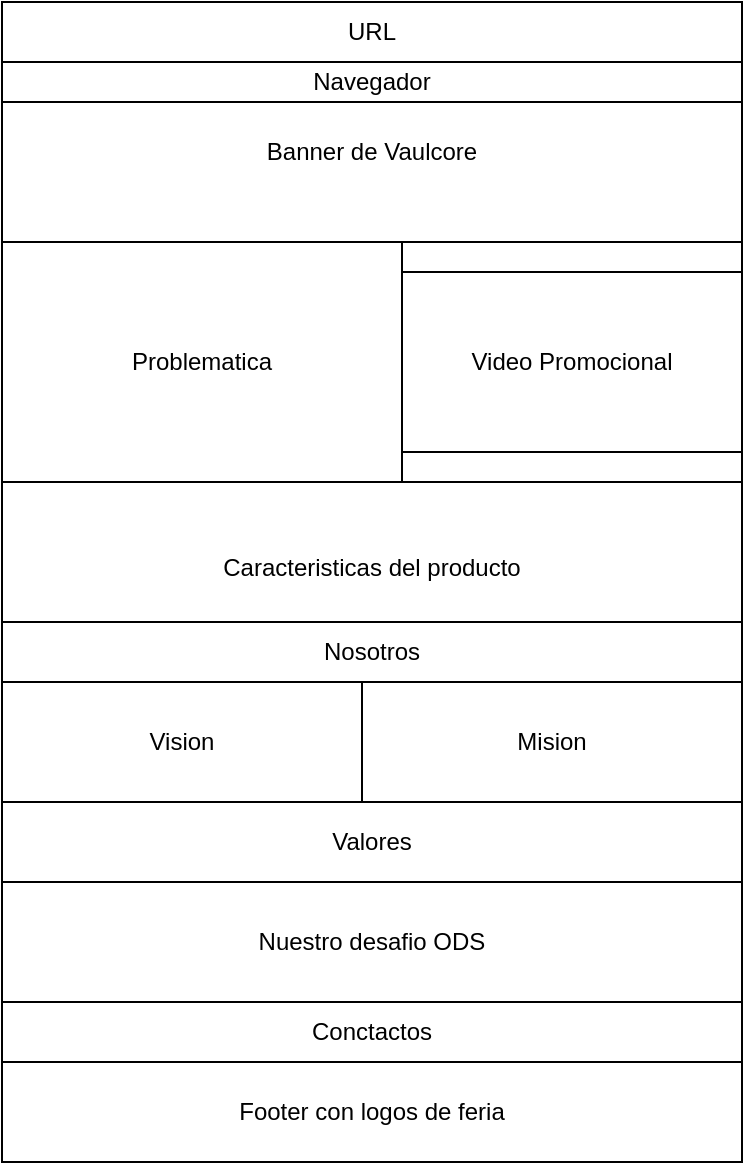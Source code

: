 <mxfile version="28.1.2">
  <diagram name="Pagina" id="MkcUhMdge6JJXitcd0B0">
    <mxGraphModel dx="1507" dy="736" grid="1" gridSize="10" guides="1" tooltips="1" connect="1" arrows="1" fold="1" page="1" pageScale="1" pageWidth="827" pageHeight="1169" math="0" shadow="0">
      <root>
        <mxCell id="0" />
        <mxCell id="1" parent="0" />
        <mxCell id="uiOqZg-fI69MZ44saVDm-1" value="" style="rounded=0;whiteSpace=wrap;html=1;" vertex="1" parent="1">
          <mxGeometry x="190" y="30" width="370" height="580" as="geometry" />
        </mxCell>
        <mxCell id="uiOqZg-fI69MZ44saVDm-2" value="URL" style="rounded=0;whiteSpace=wrap;html=1;" vertex="1" parent="1">
          <mxGeometry x="190" y="30" width="370" height="30" as="geometry" />
        </mxCell>
        <mxCell id="uiOqZg-fI69MZ44saVDm-3" value="Banner de Vaulcore" style="rounded=0;whiteSpace=wrap;html=1;" vertex="1" parent="1">
          <mxGeometry x="190" y="60" width="370" height="90" as="geometry" />
        </mxCell>
        <mxCell id="uiOqZg-fI69MZ44saVDm-4" value="&lt;div&gt;&lt;br&gt;&lt;/div&gt;&lt;div&gt;Caracteristicas del producto&lt;/div&gt;" style="rounded=0;whiteSpace=wrap;html=1;" vertex="1" parent="1">
          <mxGeometry x="190" y="270" width="370" height="70" as="geometry" />
        </mxCell>
        <mxCell id="uiOqZg-fI69MZ44saVDm-5" value="Video Promocional" style="rounded=0;whiteSpace=wrap;html=1;" vertex="1" parent="1">
          <mxGeometry x="390" y="165" width="170" height="90" as="geometry" />
        </mxCell>
        <mxCell id="uiOqZg-fI69MZ44saVDm-6" value="Nosotros" style="rounded=0;whiteSpace=wrap;html=1;" vertex="1" parent="1">
          <mxGeometry x="190" y="340" width="370" height="30" as="geometry" />
        </mxCell>
        <mxCell id="uiOqZg-fI69MZ44saVDm-7" value="Vision" style="rounded=0;whiteSpace=wrap;html=1;" vertex="1" parent="1">
          <mxGeometry x="190" y="370" width="180" height="60" as="geometry" />
        </mxCell>
        <mxCell id="uiOqZg-fI69MZ44saVDm-8" value="Mision" style="rounded=0;whiteSpace=wrap;html=1;" vertex="1" parent="1">
          <mxGeometry x="370" y="370" width="190" height="60" as="geometry" />
        </mxCell>
        <mxCell id="uiOqZg-fI69MZ44saVDm-9" value="Valores" style="rounded=0;whiteSpace=wrap;html=1;" vertex="1" parent="1">
          <mxGeometry x="190" y="430" width="370" height="40" as="geometry" />
        </mxCell>
        <mxCell id="uiOqZg-fI69MZ44saVDm-10" value="Problematica" style="rounded=0;whiteSpace=wrap;html=1;" vertex="1" parent="1">
          <mxGeometry x="190" y="150" width="200" height="120" as="geometry" />
        </mxCell>
        <mxCell id="uiOqZg-fI69MZ44saVDm-12" value="Nuestro desafio ODS" style="rounded=0;whiteSpace=wrap;html=1;" vertex="1" parent="1">
          <mxGeometry x="190" y="470" width="370" height="60" as="geometry" />
        </mxCell>
        <mxCell id="uiOqZg-fI69MZ44saVDm-13" value="Conctactos" style="rounded=0;whiteSpace=wrap;html=1;" vertex="1" parent="1">
          <mxGeometry x="190" y="530" width="370" height="30" as="geometry" />
        </mxCell>
        <mxCell id="uiOqZg-fI69MZ44saVDm-14" value="Footer con logos de feria" style="rounded=0;whiteSpace=wrap;html=1;" vertex="1" parent="1">
          <mxGeometry x="190" y="560" width="370" height="50" as="geometry" />
        </mxCell>
        <mxCell id="uiOqZg-fI69MZ44saVDm-15" value="Navegador" style="rounded=0;whiteSpace=wrap;html=1;" vertex="1" parent="1">
          <mxGeometry x="190" y="60" width="370" height="20" as="geometry" />
        </mxCell>
      </root>
    </mxGraphModel>
  </diagram>
</mxfile>
